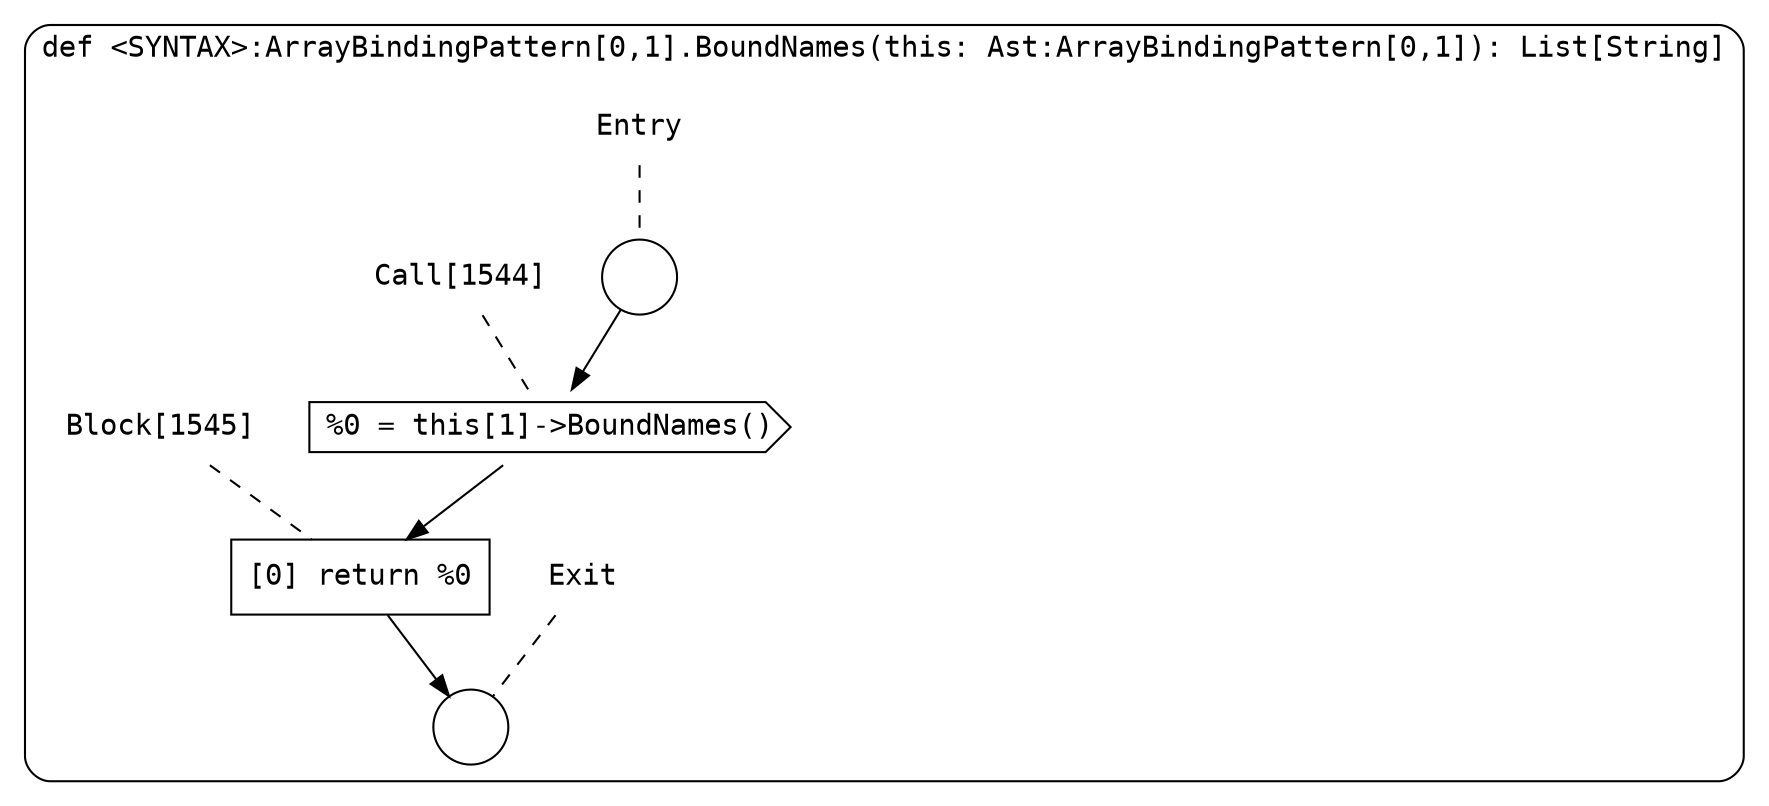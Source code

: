 digraph {
  graph [fontname = "Consolas"]
  node [fontname = "Consolas"]
  edge [fontname = "Consolas"]
  subgraph cluster189 {
    label = "def <SYNTAX>:ArrayBindingPattern[0,1].BoundNames(this: Ast:ArrayBindingPattern[0,1]): List[String]"
    style = rounded
    cluster189_entry_name [shape=none, label=<<font color="black">Entry</font>>]
    cluster189_entry_name -> cluster189_entry [arrowhead=none, color="black", style=dashed]
    cluster189_entry [shape=circle label=" " color="black" fillcolor="white" style=filled]
    cluster189_entry -> node1544 [color="black"]
    cluster189_exit_name [shape=none, label=<<font color="black">Exit</font>>]
    cluster189_exit_name -> cluster189_exit [arrowhead=none, color="black", style=dashed]
    cluster189_exit [shape=circle label=" " color="black" fillcolor="white" style=filled]
    node1544_name [shape=none, label=<<font color="black">Call[1544]</font>>]
    node1544_name -> node1544 [arrowhead=none, color="black", style=dashed]
    node1544 [shape=cds, label=<<font color="black">%0 = this[1]-&gt;BoundNames()</font>> color="black" fillcolor="white", style=filled]
    node1544 -> node1545 [color="black"]
    node1545_name [shape=none, label=<<font color="black">Block[1545]</font>>]
    node1545_name -> node1545 [arrowhead=none, color="black", style=dashed]
    node1545 [shape=box, label=<<font color="black">[0] return %0<BR ALIGN="LEFT"/></font>> color="black" fillcolor="white", style=filled]
    node1545 -> cluster189_exit [color="black"]
  }
}
